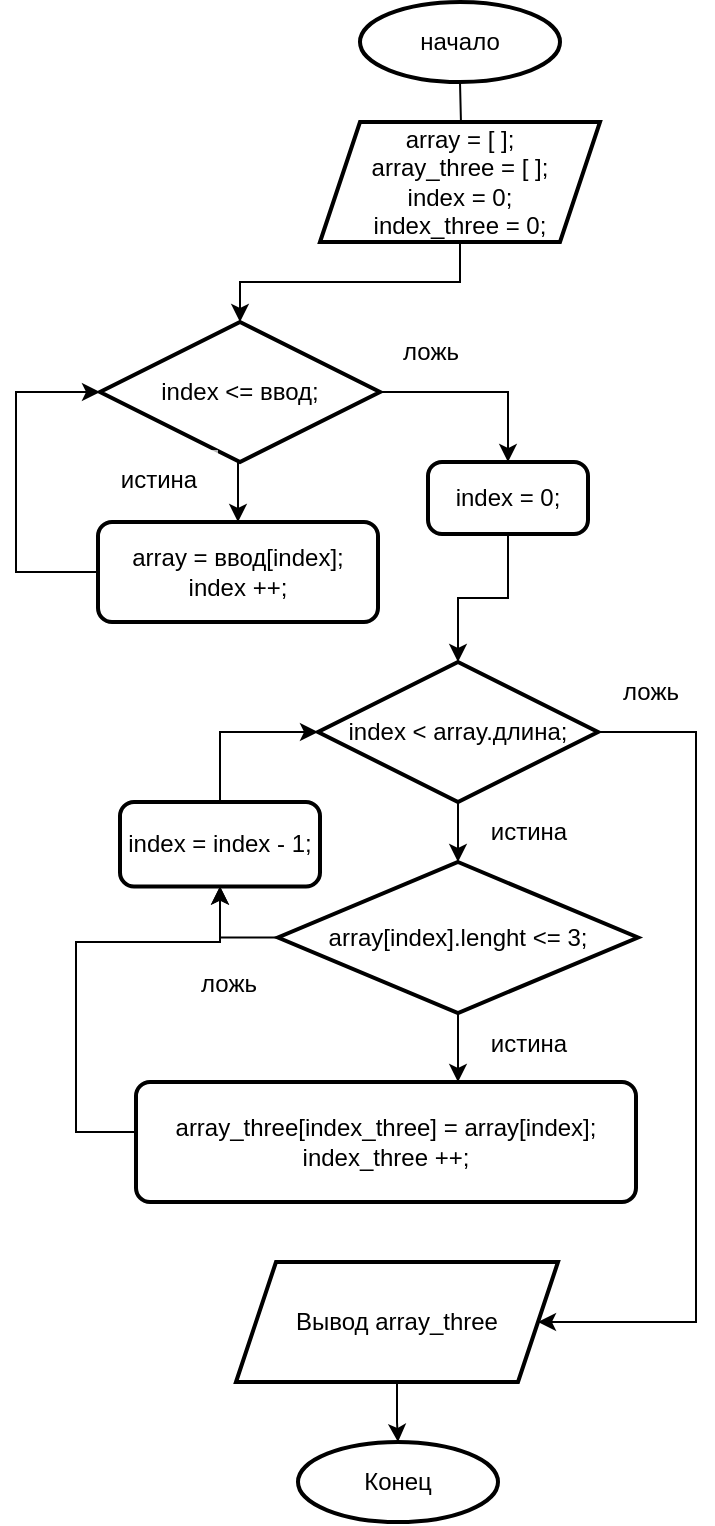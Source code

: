 <mxfile version="20.8.11" type="device"><diagram id="pgrEWFQhJkC9vtOz37MI" name="Страница 1"><mxGraphModel dx="2081" dy="705" grid="1" gridSize="10" guides="1" tooltips="1" connect="1" arrows="1" fold="1" page="1" pageScale="1" pageWidth="827" pageHeight="1169" math="0" shadow="0"><root><mxCell id="0"/><mxCell id="1" parent="0"/><mxCell id="zocLAohwJQYcf8zd33zp-3" value="" style="edgeStyle=orthogonalEdgeStyle;rounded=0;orthogonalLoop=1;jettySize=auto;html=1;" edge="1" parent="1" target="zocLAohwJQYcf8zd33zp-2"><mxGeometry relative="1" as="geometry"><mxPoint x="202" y="50" as="sourcePoint"/></mxGeometry></mxCell><mxCell id="zocLAohwJQYcf8zd33zp-36" style="edgeStyle=orthogonalEdgeStyle;rounded=0;orthogonalLoop=1;jettySize=auto;html=1;exitX=0.5;exitY=1;exitDx=0;exitDy=0;entryX=0.5;entryY=0;entryDx=0;entryDy=0;" edge="1" parent="1" source="zocLAohwJQYcf8zd33zp-2" target="zocLAohwJQYcf8zd33zp-4"><mxGeometry relative="1" as="geometry"/></mxCell><mxCell id="zocLAohwJQYcf8zd33zp-2" value="array = [ ];&lt;br&gt;array_three = [ ];&lt;br&gt;index = 0;&lt;br&gt;index_three = 0;" style="shape=parallelogram;perimeter=parallelogramPerimeter;whiteSpace=wrap;html=1;fixedSize=1;strokeWidth=2;" vertex="1" parent="1"><mxGeometry x="132" y="70" width="140" height="60" as="geometry"/></mxCell><mxCell id="zocLAohwJQYcf8zd33zp-39" style="edgeStyle=orthogonalEdgeStyle;rounded=0;orthogonalLoop=1;jettySize=auto;html=1;exitX=0.5;exitY=1;exitDx=0;exitDy=0;entryX=0.5;entryY=0;entryDx=0;entryDy=0;" edge="1" parent="1" source="zocLAohwJQYcf8zd33zp-4" target="zocLAohwJQYcf8zd33zp-7"><mxGeometry relative="1" as="geometry"/></mxCell><mxCell id="zocLAohwJQYcf8zd33zp-43" style="edgeStyle=orthogonalEdgeStyle;rounded=0;orthogonalLoop=1;jettySize=auto;html=1;entryX=0.5;entryY=0;entryDx=0;entryDy=0;" edge="1" parent="1" source="zocLAohwJQYcf8zd33zp-4" target="zocLAohwJQYcf8zd33zp-42"><mxGeometry relative="1" as="geometry"/></mxCell><mxCell id="zocLAohwJQYcf8zd33zp-4" value="index &amp;lt;= ввод;" style="rhombus;whiteSpace=wrap;html=1;strokeWidth=2;" vertex="1" parent="1"><mxGeometry x="22" y="170" width="140" height="70" as="geometry"/></mxCell><mxCell id="zocLAohwJQYcf8zd33zp-40" style="edgeStyle=orthogonalEdgeStyle;rounded=0;orthogonalLoop=1;jettySize=auto;html=1;entryX=0;entryY=0.5;entryDx=0;entryDy=0;" edge="1" parent="1" source="zocLAohwJQYcf8zd33zp-7" target="zocLAohwJQYcf8zd33zp-4"><mxGeometry relative="1" as="geometry"><Array as="points"><mxPoint x="-20" y="295"/><mxPoint x="-20" y="205"/></Array></mxGeometry></mxCell><mxCell id="zocLAohwJQYcf8zd33zp-7" value="array = ввод[index];&lt;br&gt;index ++;" style="rounded=1;whiteSpace=wrap;html=1;absoluteArcSize=1;arcSize=14;strokeWidth=2;" vertex="1" parent="1"><mxGeometry x="21" y="270" width="140" height="50" as="geometry"/></mxCell><mxCell id="zocLAohwJQYcf8zd33zp-10" value="начало&lt;br&gt;" style="strokeWidth=2;html=1;shape=mxgraph.flowchart.start_1;whiteSpace=wrap;" vertex="1" parent="1"><mxGeometry x="152" y="10" width="100" height="40" as="geometry"/></mxCell><mxCell id="zocLAohwJQYcf8zd33zp-15" value="истина&lt;br&gt;" style="text;html=1;align=center;verticalAlign=middle;resizable=0;points=[];autosize=1;fillColor=default;gradientColor=none;opacity=70;" vertex="1" parent="1"><mxGeometry x="21" y="234" width="60" height="30" as="geometry"/></mxCell><mxCell id="zocLAohwJQYcf8zd33zp-21" value="" style="edgeStyle=orthogonalEdgeStyle;rounded=0;orthogonalLoop=1;jettySize=auto;html=1;" edge="1" parent="1" source="zocLAohwJQYcf8zd33zp-16" target="zocLAohwJQYcf8zd33zp-20"><mxGeometry relative="1" as="geometry"/></mxCell><mxCell id="zocLAohwJQYcf8zd33zp-32" value="" style="edgeStyle=orthogonalEdgeStyle;rounded=0;orthogonalLoop=1;jettySize=auto;html=1;" edge="1" parent="1" source="zocLAohwJQYcf8zd33zp-16" target="zocLAohwJQYcf8zd33zp-31"><mxGeometry relative="1" as="geometry"><Array as="points"><mxPoint x="320" y="375"/><mxPoint x="320" y="670"/></Array></mxGeometry></mxCell><mxCell id="zocLAohwJQYcf8zd33zp-16" value="index &amp;lt; array.длина;" style="rhombus;whiteSpace=wrap;html=1;strokeWidth=2;fillColor=default;gradientColor=none;" vertex="1" parent="1"><mxGeometry x="131" y="340" width="140" height="70" as="geometry"/></mxCell><mxCell id="zocLAohwJQYcf8zd33zp-19" value="ложь" style="text;html=1;align=center;verticalAlign=middle;resizable=0;points=[];autosize=1;fillColor=default;gradientColor=none;opacity=70;" vertex="1" parent="1"><mxGeometry x="162" y="170" width="50" height="30" as="geometry"/></mxCell><mxCell id="zocLAohwJQYcf8zd33zp-24" value="" style="edgeStyle=orthogonalEdgeStyle;rounded=0;orthogonalLoop=1;jettySize=auto;html=1;entryX=0.644;entryY=0;entryDx=0;entryDy=0;entryPerimeter=0;" edge="1" parent="1" source="zocLAohwJQYcf8zd33zp-20" target="zocLAohwJQYcf8zd33zp-23"><mxGeometry relative="1" as="geometry"/></mxCell><mxCell id="zocLAohwJQYcf8zd33zp-26" style="edgeStyle=orthogonalEdgeStyle;rounded=0;orthogonalLoop=1;jettySize=auto;html=1;entryX=0.5;entryY=1;entryDx=0;entryDy=0;" edge="1" parent="1" source="zocLAohwJQYcf8zd33zp-20" target="zocLAohwJQYcf8zd33zp-27"><mxGeometry relative="1" as="geometry"><Array as="points"><mxPoint x="82" y="478"/></Array></mxGeometry></mxCell><mxCell id="zocLAohwJQYcf8zd33zp-20" value="array[index].lenght &amp;lt;= 3;" style="rhombus;whiteSpace=wrap;html=1;strokeWidth=2;fillColor=default;gradientColor=none;" vertex="1" parent="1"><mxGeometry x="111" y="440" width="180" height="75.5" as="geometry"/></mxCell><mxCell id="zocLAohwJQYcf8zd33zp-22" value="истина&lt;br&gt;" style="text;html=1;align=center;verticalAlign=middle;resizable=0;points=[];autosize=1;fillColor=default;gradientColor=none;opacity=70;" vertex="1" parent="1"><mxGeometry x="206" y="410" width="60" height="30" as="geometry"/></mxCell><mxCell id="zocLAohwJQYcf8zd33zp-25" style="edgeStyle=orthogonalEdgeStyle;rounded=0;orthogonalLoop=1;jettySize=auto;html=1;entryX=0.5;entryY=1;entryDx=0;entryDy=0;" edge="1" parent="1" source="zocLAohwJQYcf8zd33zp-23" target="zocLAohwJQYcf8zd33zp-27"><mxGeometry relative="1" as="geometry"><Array as="points"><mxPoint x="10" y="575"/><mxPoint x="10" y="480"/><mxPoint x="82" y="480"/></Array></mxGeometry></mxCell><mxCell id="zocLAohwJQYcf8zd33zp-23" value="array_three[index_three]&amp;nbsp;= array[index];&lt;br&gt;index_three ++;" style="rounded=1;whiteSpace=wrap;html=1;absoluteArcSize=1;arcSize=14;strokeWidth=2;fillColor=default;gradientColor=none;" vertex="1" parent="1"><mxGeometry x="40" y="550" width="250" height="60" as="geometry"/></mxCell><mxCell id="zocLAohwJQYcf8zd33zp-28" style="edgeStyle=orthogonalEdgeStyle;rounded=0;orthogonalLoop=1;jettySize=auto;html=1;entryX=0;entryY=0.5;entryDx=0;entryDy=0;" edge="1" parent="1" source="zocLAohwJQYcf8zd33zp-27" target="zocLAohwJQYcf8zd33zp-16"><mxGeometry relative="1" as="geometry"/></mxCell><mxCell id="zocLAohwJQYcf8zd33zp-27" value="index = index - 1;" style="rounded=1;whiteSpace=wrap;html=1;absoluteArcSize=1;arcSize=14;strokeWidth=2;fillColor=default;gradientColor=none;" vertex="1" parent="1"><mxGeometry x="32" y="410" width="100" height="42.25" as="geometry"/></mxCell><mxCell id="zocLAohwJQYcf8zd33zp-29" value="ложь" style="text;html=1;align=center;verticalAlign=middle;resizable=0;points=[];autosize=1;fillColor=default;gradientColor=none;opacity=70;" vertex="1" parent="1"><mxGeometry x="61" y="485.5" width="50" height="30" as="geometry"/></mxCell><mxCell id="zocLAohwJQYcf8zd33zp-30" value="истина&lt;br&gt;" style="text;html=1;align=center;verticalAlign=middle;resizable=0;points=[];autosize=1;fillColor=default;gradientColor=none;opacity=70;" vertex="1" parent="1"><mxGeometry x="206" y="515.5" width="60" height="30" as="geometry"/></mxCell><mxCell id="zocLAohwJQYcf8zd33zp-35" value="" style="edgeStyle=orthogonalEdgeStyle;rounded=0;orthogonalLoop=1;jettySize=auto;html=1;" edge="1" parent="1" source="zocLAohwJQYcf8zd33zp-31" target="zocLAohwJQYcf8zd33zp-34"><mxGeometry relative="1" as="geometry"/></mxCell><mxCell id="zocLAohwJQYcf8zd33zp-31" value="Вывод array_three" style="shape=parallelogram;perimeter=parallelogramPerimeter;whiteSpace=wrap;html=1;fixedSize=1;strokeWidth=2;gradientColor=none;" vertex="1" parent="1"><mxGeometry x="90" y="640" width="161" height="60" as="geometry"/></mxCell><mxCell id="zocLAohwJQYcf8zd33zp-33" value="ложь" style="text;html=1;align=center;verticalAlign=middle;resizable=0;points=[];autosize=1;fillColor=default;gradientColor=none;opacity=70;" vertex="1" parent="1"><mxGeometry x="272" y="340" width="50" height="30" as="geometry"/></mxCell><mxCell id="zocLAohwJQYcf8zd33zp-34" value="Конец" style="strokeWidth=2;html=1;shape=mxgraph.flowchart.start_1;whiteSpace=wrap;fillColor=default;gradientColor=none;" vertex="1" parent="1"><mxGeometry x="121" y="730" width="100" height="40" as="geometry"/></mxCell><mxCell id="zocLAohwJQYcf8zd33zp-44" style="edgeStyle=orthogonalEdgeStyle;rounded=0;orthogonalLoop=1;jettySize=auto;html=1;entryX=0.5;entryY=0;entryDx=0;entryDy=0;" edge="1" parent="1" source="zocLAohwJQYcf8zd33zp-42" target="zocLAohwJQYcf8zd33zp-16"><mxGeometry relative="1" as="geometry"/></mxCell><mxCell id="zocLAohwJQYcf8zd33zp-42" value="index = 0;&lt;br&gt;" style="rounded=1;whiteSpace=wrap;html=1;absoluteArcSize=1;arcSize=14;strokeWidth=2;fillColor=default;gradientColor=none;" vertex="1" parent="1"><mxGeometry x="186" y="240" width="80" height="36" as="geometry"/></mxCell></root></mxGraphModel></diagram></mxfile>